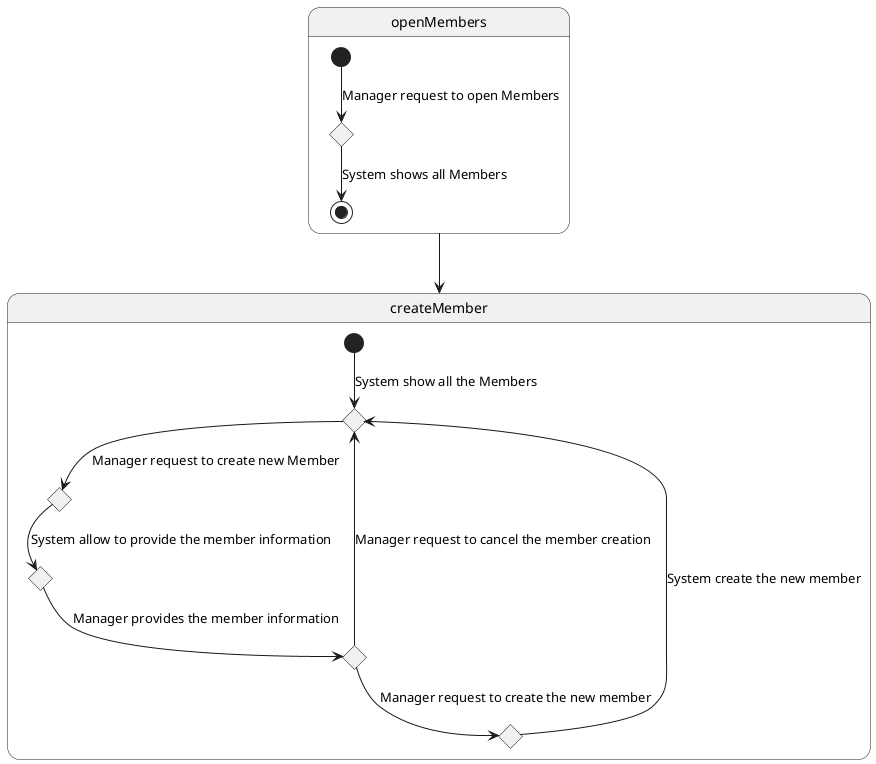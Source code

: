 @startuml

state openMembers {
    state 1 <<choice>>

    [*] --> 1 : Manager request to open Members
    1 --> [*] : System shows all Members
}

openMembers --> createMember

state createMember {
    state 3 <<choice>>
    state 4 <<choice>>
    state 5 <<choice>>
    state 6 <<choice>>
    state 7 <<choice>>

    [*] --> 3 : System show all the Members
    3 --> 4 : Manager request to create new Member
    4 --> 5 : System allow to provide the member information
    5 --> 6 : Manager provides the member information
    6 --> 7 : Manager request to create the new member
    6 --> 3 : Manager request to cancel the member creation
    7 --> 3 : System create the new member
}

@enduml
